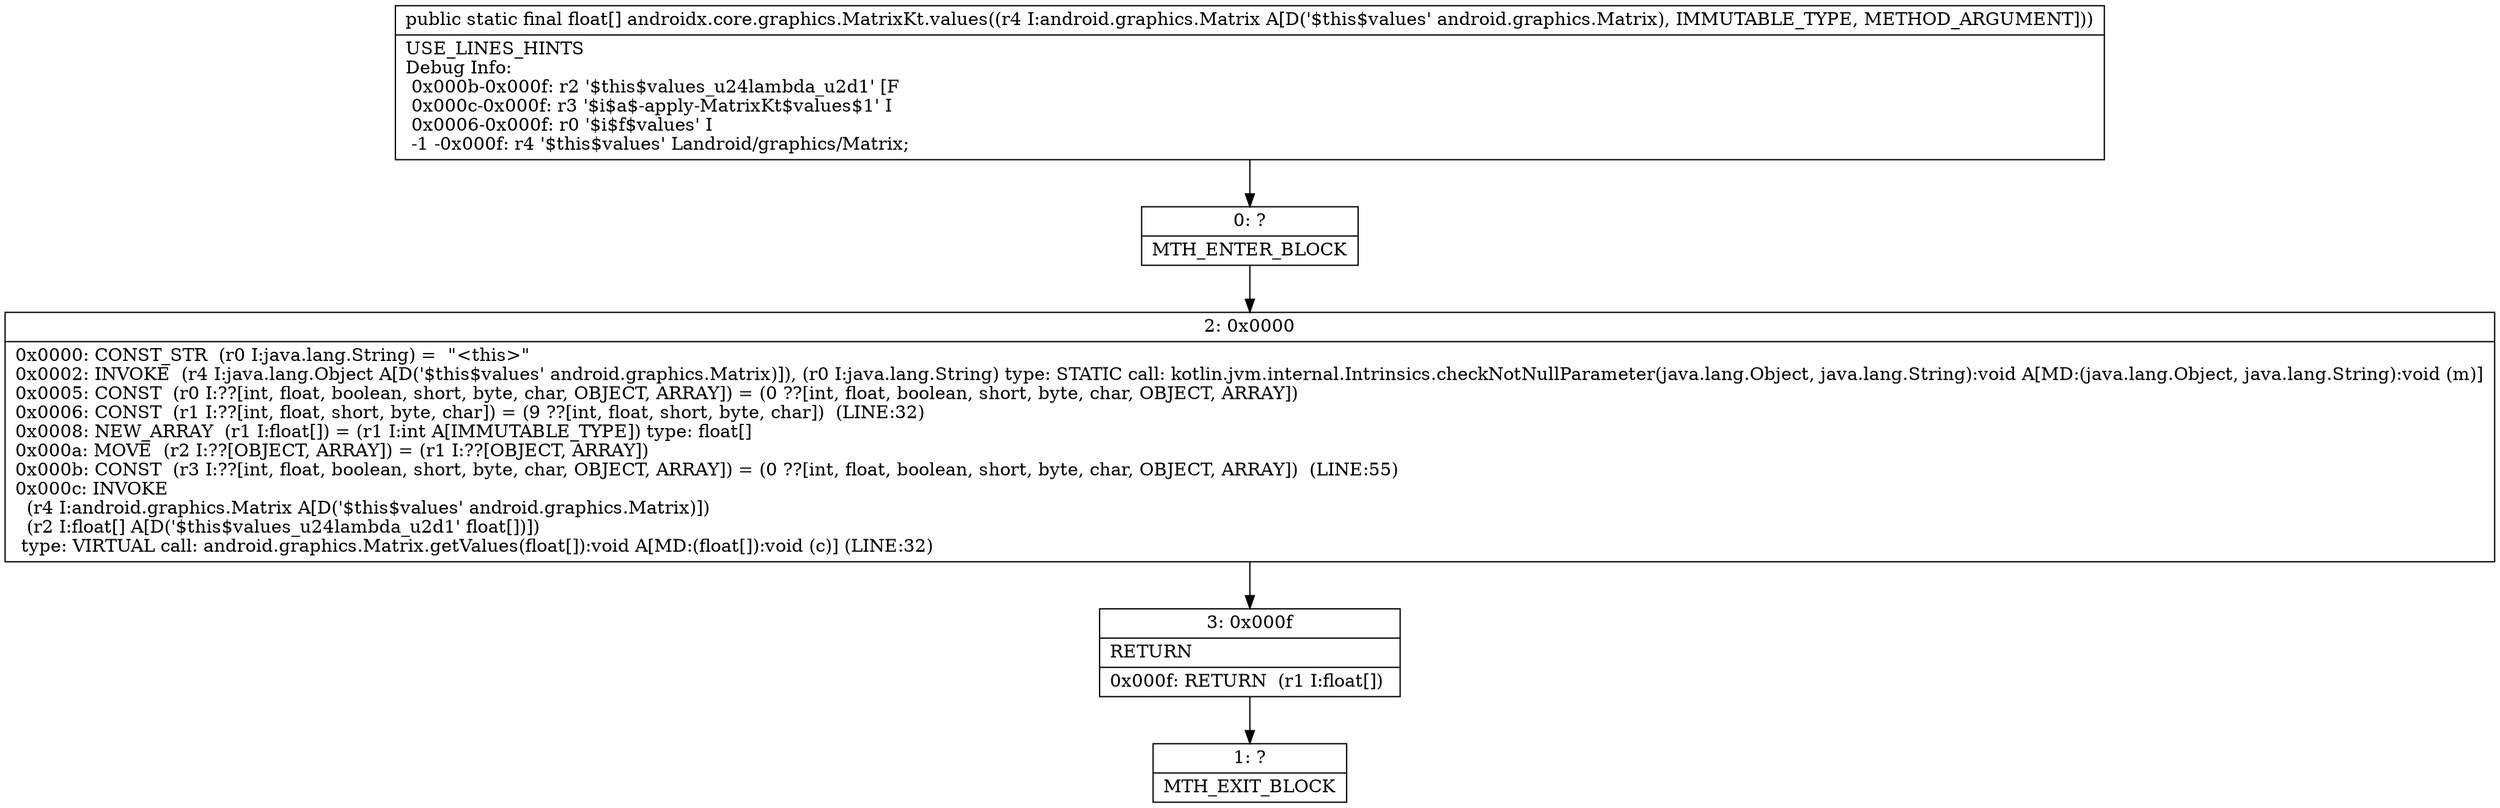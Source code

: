 digraph "CFG forandroidx.core.graphics.MatrixKt.values(Landroid\/graphics\/Matrix;)[F" {
Node_0 [shape=record,label="{0\:\ ?|MTH_ENTER_BLOCK\l}"];
Node_2 [shape=record,label="{2\:\ 0x0000|0x0000: CONST_STR  (r0 I:java.lang.String) =  \"\<this\>\" \l0x0002: INVOKE  (r4 I:java.lang.Object A[D('$this$values' android.graphics.Matrix)]), (r0 I:java.lang.String) type: STATIC call: kotlin.jvm.internal.Intrinsics.checkNotNullParameter(java.lang.Object, java.lang.String):void A[MD:(java.lang.Object, java.lang.String):void (m)]\l0x0005: CONST  (r0 I:??[int, float, boolean, short, byte, char, OBJECT, ARRAY]) = (0 ??[int, float, boolean, short, byte, char, OBJECT, ARRAY]) \l0x0006: CONST  (r1 I:??[int, float, short, byte, char]) = (9 ??[int, float, short, byte, char])  (LINE:32)\l0x0008: NEW_ARRAY  (r1 I:float[]) = (r1 I:int A[IMMUTABLE_TYPE]) type: float[] \l0x000a: MOVE  (r2 I:??[OBJECT, ARRAY]) = (r1 I:??[OBJECT, ARRAY]) \l0x000b: CONST  (r3 I:??[int, float, boolean, short, byte, char, OBJECT, ARRAY]) = (0 ??[int, float, boolean, short, byte, char, OBJECT, ARRAY])  (LINE:55)\l0x000c: INVOKE  \l  (r4 I:android.graphics.Matrix A[D('$this$values' android.graphics.Matrix)])\l  (r2 I:float[] A[D('$this$values_u24lambda_u2d1' float[])])\l type: VIRTUAL call: android.graphics.Matrix.getValues(float[]):void A[MD:(float[]):void (c)] (LINE:32)\l}"];
Node_3 [shape=record,label="{3\:\ 0x000f|RETURN\l|0x000f: RETURN  (r1 I:float[]) \l}"];
Node_1 [shape=record,label="{1\:\ ?|MTH_EXIT_BLOCK\l}"];
MethodNode[shape=record,label="{public static final float[] androidx.core.graphics.MatrixKt.values((r4 I:android.graphics.Matrix A[D('$this$values' android.graphics.Matrix), IMMUTABLE_TYPE, METHOD_ARGUMENT]))  | USE_LINES_HINTS\lDebug Info:\l  0x000b\-0x000f: r2 '$this$values_u24lambda_u2d1' [F\l  0x000c\-0x000f: r3 '$i$a$\-apply\-MatrixKt$values$1' I\l  0x0006\-0x000f: r0 '$i$f$values' I\l  \-1 \-0x000f: r4 '$this$values' Landroid\/graphics\/Matrix;\l}"];
MethodNode -> Node_0;Node_0 -> Node_2;
Node_2 -> Node_3;
Node_3 -> Node_1;
}


